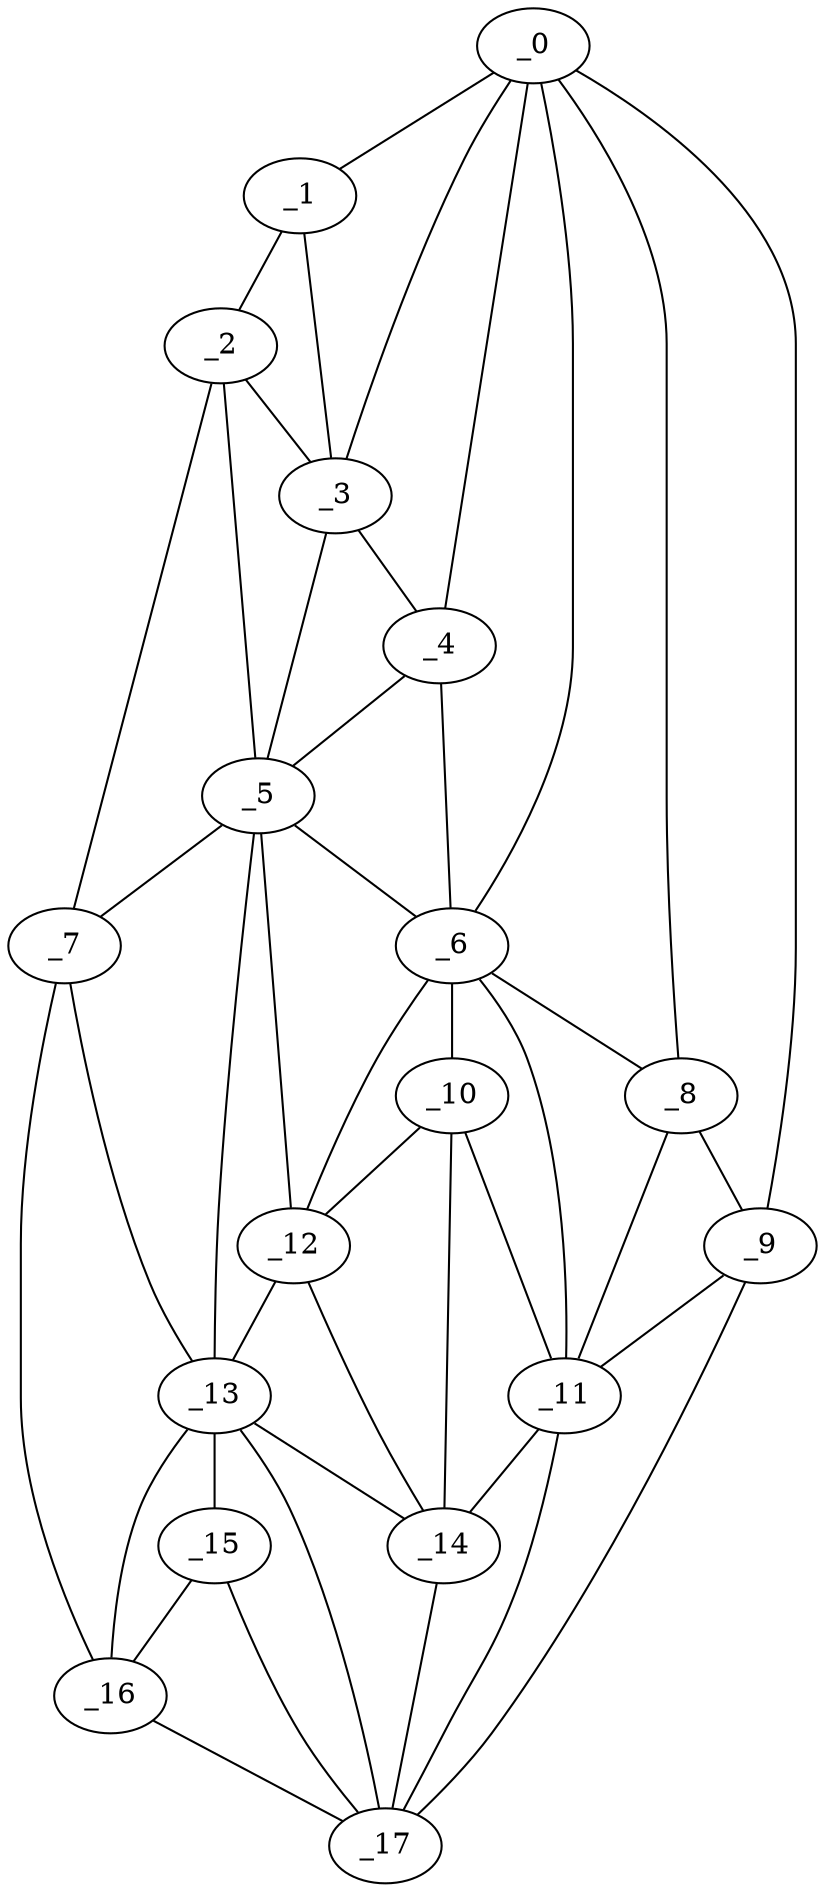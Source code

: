 graph "obj48__185.gxl" {
	_0	 [x=31,
		y=18];
	_1	 [x=31,
		y=70];
	_0 -- _1	 [valence=1];
	_3	 [x=47,
		y=67];
	_0 -- _3	 [valence=2];
	_4	 [x=54,
		y=62];
	_0 -- _4	 [valence=1];
	_6	 [x=73,
		y=46];
	_0 -- _6	 [valence=2];
	_8	 [x=79,
		y=23];
	_0 -- _8	 [valence=2];
	_9	 [x=93,
		y=18];
	_0 -- _9	 [valence=1];
	_2	 [x=46,
		y=90];
	_1 -- _2	 [valence=1];
	_1 -- _3	 [valence=1];
	_2 -- _3	 [valence=2];
	_5	 [x=60,
		y=69];
	_2 -- _5	 [valence=2];
	_7	 [x=75,
		y=114];
	_2 -- _7	 [valence=1];
	_3 -- _4	 [valence=2];
	_3 -- _5	 [valence=2];
	_4 -- _5	 [valence=2];
	_4 -- _6	 [valence=1];
	_5 -- _6	 [valence=2];
	_5 -- _7	 [valence=1];
	_12	 [x=97,
		y=52];
	_5 -- _12	 [valence=2];
	_13	 [x=109,
		y=70];
	_5 -- _13	 [valence=2];
	_6 -- _8	 [valence=2];
	_10	 [x=95,
		y=44];
	_6 -- _10	 [valence=2];
	_11	 [x=97,
		y=34];
	_6 -- _11	 [valence=2];
	_6 -- _12	 [valence=2];
	_7 -- _13	 [valence=1];
	_16	 [x=123,
		y=86];
	_7 -- _16	 [valence=1];
	_8 -- _9	 [valence=2];
	_8 -- _11	 [valence=2];
	_9 -- _11	 [valence=1];
	_17	 [x=126,
		y=66];
	_9 -- _17	 [valence=1];
	_10 -- _11	 [valence=2];
	_10 -- _12	 [valence=2];
	_14	 [x=111,
		y=59];
	_10 -- _14	 [valence=2];
	_11 -- _14	 [valence=2];
	_11 -- _17	 [valence=1];
	_12 -- _13	 [valence=1];
	_12 -- _14	 [valence=2];
	_13 -- _14	 [valence=1];
	_15	 [x=123,
		y=76];
	_13 -- _15	 [valence=2];
	_13 -- _16	 [valence=2];
	_13 -- _17	 [valence=2];
	_14 -- _17	 [valence=2];
	_15 -- _16	 [valence=1];
	_15 -- _17	 [valence=2];
	_16 -- _17	 [valence=1];
}
